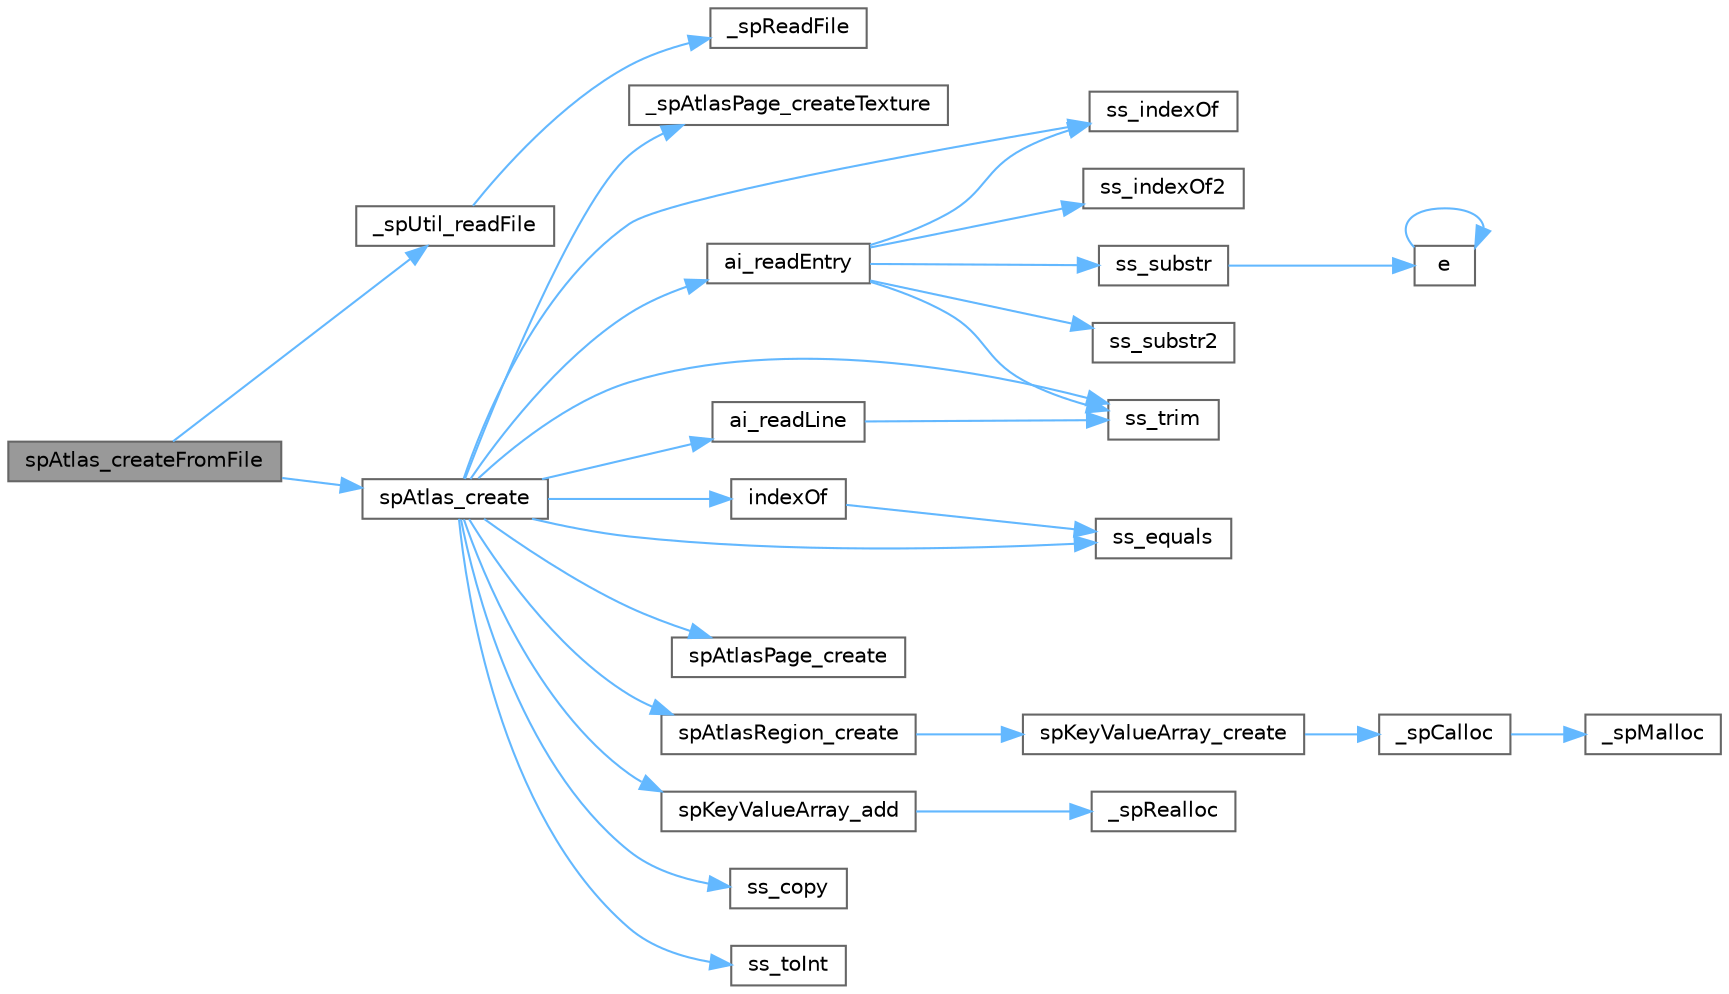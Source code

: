 digraph "spAtlas_createFromFile"
{
 // LATEX_PDF_SIZE
  bgcolor="transparent";
  edge [fontname=Helvetica,fontsize=10,labelfontname=Helvetica,labelfontsize=10];
  node [fontname=Helvetica,fontsize=10,shape=box,height=0.2,width=0.4];
  rankdir="LR";
  Node1 [id="Node000001",label="spAtlas_createFromFile",height=0.2,width=0.4,color="gray40", fillcolor="grey60", style="filled", fontcolor="black",tooltip=" "];
  Node1 -> Node2 [id="edge29_Node000001_Node000002",color="steelblue1",style="solid",tooltip=" "];
  Node2 [id="Node000002",label="_spUtil_readFile",height=0.2,width=0.4,color="grey40", fillcolor="white", style="filled",URL="$external_2spine-runtimes_2spine-c_2spine-c-unit-tests_2main_8cpp.html#a27793681909c2d6f303eff28c11d0417",tooltip=" "];
  Node2 -> Node3 [id="edge30_Node000002_Node000003",color="steelblue1",style="solid",tooltip=" "];
  Node3 [id="Node000003",label="_spReadFile",height=0.2,width=0.4,color="grey40", fillcolor="white", style="filled",URL="$extension_8c.html#a850ff78dca1a582a8235f148f21334df",tooltip=" "];
  Node1 -> Node4 [id="edge31_Node000001_Node000004",color="steelblue1",style="solid",tooltip=" "];
  Node4 [id="Node000004",label="spAtlas_create",height=0.2,width=0.4,color="grey40", fillcolor="white", style="filled",URL="$_atlas_8c.html#aeb97ef03a8302679b5b0b4de553ce93c",tooltip=" "];
  Node4 -> Node5 [id="edge32_Node000004_Node000005",color="steelblue1",style="solid",tooltip=" "];
  Node5 [id="Node000005",label="_spAtlasPage_createTexture",height=0.2,width=0.4,color="grey40", fillcolor="white", style="filled",URL="$external_2spine-runtimes_2spine-c_2spine-c-unit-tests_2main_8cpp.html#a882f7ba59c4072e639618ad1a96a5176",tooltip=" "];
  Node4 -> Node6 [id="edge33_Node000004_Node000006",color="steelblue1",style="solid",tooltip=" "];
  Node6 [id="Node000006",label="ai_readEntry",height=0.2,width=0.4,color="grey40", fillcolor="white", style="filled",URL="$_atlas_8c.html#a22cb13187815b551144106b924b9393e",tooltip=" "];
  Node6 -> Node7 [id="edge34_Node000006_Node000007",color="steelblue1",style="solid",tooltip=" "];
  Node7 [id="Node000007",label="ss_indexOf",height=0.2,width=0.4,color="grey40", fillcolor="white", style="filled",URL="$_atlas_8c.html#a8e7086bfe4c1e2d5a8c8fa2df3bdebab",tooltip=" "];
  Node6 -> Node8 [id="edge35_Node000006_Node000008",color="steelblue1",style="solid",tooltip=" "];
  Node8 [id="Node000008",label="ss_indexOf2",height=0.2,width=0.4,color="grey40", fillcolor="white", style="filled",URL="$_atlas_8c.html#aa9f3cff1633fbfcb3be32c1dc09ca0fb",tooltip=" "];
  Node6 -> Node9 [id="edge36_Node000006_Node000009",color="steelblue1",style="solid",tooltip=" "];
  Node9 [id="Node000009",label="ss_substr",height=0.2,width=0.4,color="grey40", fillcolor="white", style="filled",URL="$_atlas_8c.html#a26acc6f7bf9d781f8469c57a9aa3d95d",tooltip=" "];
  Node9 -> Node10 [id="edge37_Node000009_Node000010",color="steelblue1",style="solid",tooltip=" "];
  Node10 [id="Node000010",label="e",height=0.2,width=0.4,color="grey40", fillcolor="white", style="filled",URL="$_cwise__array__power__array_8cpp.html#a9cb86ff854760bf91a154f2724a9101d",tooltip=" "];
  Node10 -> Node10 [id="edge38_Node000010_Node000010",color="steelblue1",style="solid",tooltip=" "];
  Node6 -> Node11 [id="edge39_Node000006_Node000011",color="steelblue1",style="solid",tooltip=" "];
  Node11 [id="Node000011",label="ss_substr2",height=0.2,width=0.4,color="grey40", fillcolor="white", style="filled",URL="$_atlas_8c.html#ad4cbbf7ab2106378084ca7eb5eabdeda",tooltip=" "];
  Node6 -> Node12 [id="edge40_Node000006_Node000012",color="steelblue1",style="solid",tooltip=" "];
  Node12 [id="Node000012",label="ss_trim",height=0.2,width=0.4,color="grey40", fillcolor="white", style="filled",URL="$_atlas_8c.html#ae6904c433fe1f200a598e5038eb53e0b",tooltip=" "];
  Node4 -> Node13 [id="edge41_Node000004_Node000013",color="steelblue1",style="solid",tooltip=" "];
  Node13 [id="Node000013",label="ai_readLine",height=0.2,width=0.4,color="grey40", fillcolor="white", style="filled",URL="$_atlas_8c.html#a058f6901de0edd84d62deb785c65536b",tooltip=" "];
  Node13 -> Node12 [id="edge42_Node000013_Node000012",color="steelblue1",style="solid",tooltip=" "];
  Node4 -> Node14 [id="edge43_Node000004_Node000014",color="steelblue1",style="solid",tooltip=" "];
  Node14 [id="Node000014",label="indexOf",height=0.2,width=0.4,color="grey40", fillcolor="white", style="filled",URL="$_atlas_8c.html#ad836a8757cd329c75862463f0e9ac9a9",tooltip=" "];
  Node14 -> Node15 [id="edge44_Node000014_Node000015",color="steelblue1",style="solid",tooltip=" "];
  Node15 [id="Node000015",label="ss_equals",height=0.2,width=0.4,color="grey40", fillcolor="white", style="filled",URL="$_atlas_8c.html#a87ea0529d3b31bcba6aa12f207ac917c",tooltip=" "];
  Node4 -> Node16 [id="edge45_Node000004_Node000016",color="steelblue1",style="solid",tooltip=" "];
  Node16 [id="Node000016",label="spAtlasPage_create",height=0.2,width=0.4,color="grey40", fillcolor="white", style="filled",URL="$_atlas_8c.html#abe057871c3f2fc6ed30b006404fb110d",tooltip=" "];
  Node4 -> Node17 [id="edge46_Node000004_Node000017",color="steelblue1",style="solid",tooltip=" "];
  Node17 [id="Node000017",label="spAtlasRegion_create",height=0.2,width=0.4,color="grey40", fillcolor="white", style="filled",URL="$_atlas_8c.html#a6ce4956347ea563df24342c9a70852af",tooltip=" "];
  Node17 -> Node18 [id="edge47_Node000017_Node000018",color="steelblue1",style="solid",tooltip=" "];
  Node18 [id="Node000018",label="spKeyValueArray_create",height=0.2,width=0.4,color="grey40", fillcolor="white", style="filled",URL="$_atlas_8c.html#a655190ebae8e659adb6cd2af5257ed1f",tooltip=" "];
  Node18 -> Node19 [id="edge48_Node000018_Node000019",color="steelblue1",style="solid",tooltip=" "];
  Node19 [id="Node000019",label="_spCalloc",height=0.2,width=0.4,color="grey40", fillcolor="white", style="filled",URL="$extension_8c.html#a995f970a5cb4041e11dfaf59308748f5",tooltip=" "];
  Node19 -> Node20 [id="edge49_Node000019_Node000020",color="steelblue1",style="solid",tooltip=" "];
  Node20 [id="Node000020",label="_spMalloc",height=0.2,width=0.4,color="grey40", fillcolor="white", style="filled",URL="$extension_8c.html#ae3a3b71fe5945c7a322da20efa6a3a42",tooltip=" "];
  Node4 -> Node21 [id="edge50_Node000004_Node000021",color="steelblue1",style="solid",tooltip=" "];
  Node21 [id="Node000021",label="spKeyValueArray_add",height=0.2,width=0.4,color="grey40", fillcolor="white", style="filled",URL="$_atlas_8c.html#aa9288a8b2d75ba033c097bdc661abcb1",tooltip=" "];
  Node21 -> Node22 [id="edge51_Node000021_Node000022",color="steelblue1",style="solid",tooltip=" "];
  Node22 [id="Node000022",label="_spRealloc",height=0.2,width=0.4,color="grey40", fillcolor="white", style="filled",URL="$extension_8c.html#a11031a5f61726bc4b734b4fb38e28da8",tooltip=" "];
  Node4 -> Node23 [id="edge52_Node000004_Node000023",color="steelblue1",style="solid",tooltip=" "];
  Node23 [id="Node000023",label="ss_copy",height=0.2,width=0.4,color="grey40", fillcolor="white", style="filled",URL="$_atlas_8c.html#ae193ea2324702d3621d370579ef80958",tooltip=" "];
  Node4 -> Node15 [id="edge53_Node000004_Node000015",color="steelblue1",style="solid",tooltip=" "];
  Node4 -> Node7 [id="edge54_Node000004_Node000007",color="steelblue1",style="solid",tooltip=" "];
  Node4 -> Node24 [id="edge55_Node000004_Node000024",color="steelblue1",style="solid",tooltip=" "];
  Node24 [id="Node000024",label="ss_toInt",height=0.2,width=0.4,color="grey40", fillcolor="white", style="filled",URL="$_atlas_8c.html#a6af93bceffab1a8919a8d0d57b3b3b18",tooltip=" "];
  Node4 -> Node12 [id="edge56_Node000004_Node000012",color="steelblue1",style="solid",tooltip=" "];
}
